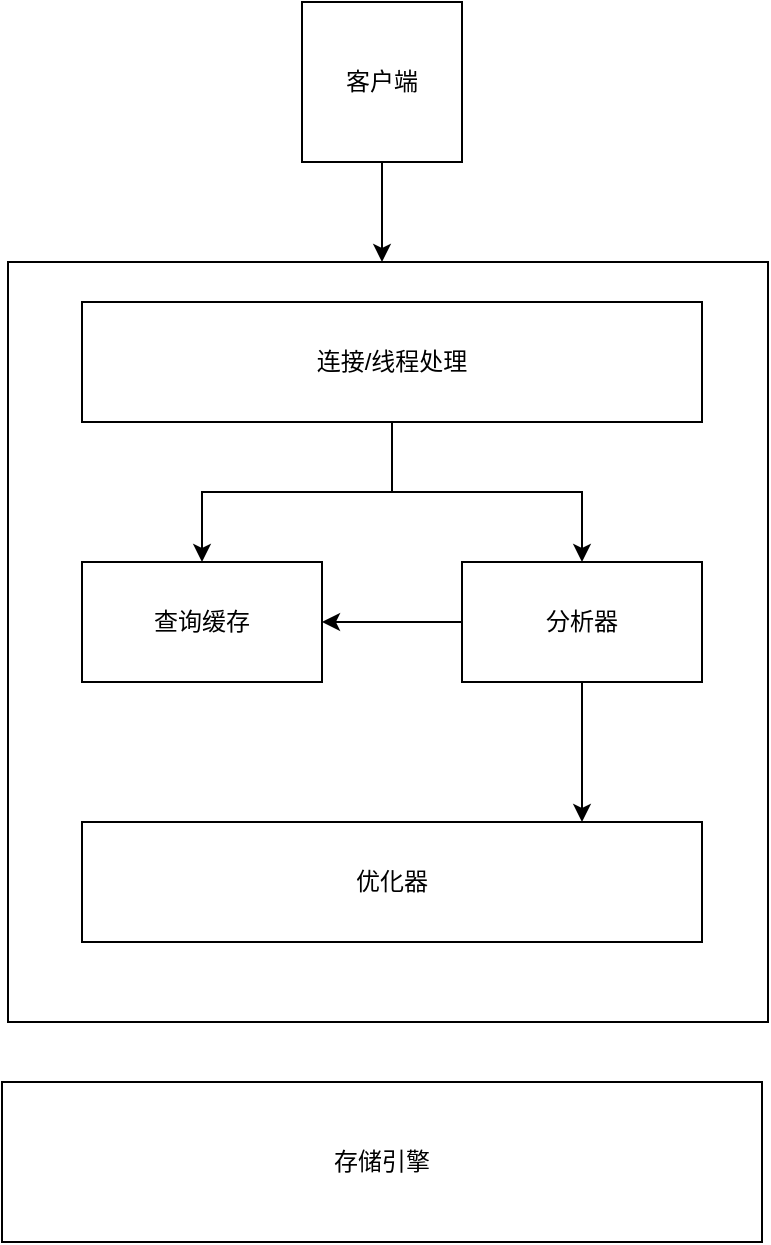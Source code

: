 <mxfile version="10.6.5" type="github"><diagram id="LvpJnaKX-QwnZDk5dn1G" name="第 1 页"><mxGraphModel dx="1158" dy="614" grid="1" gridSize="10" guides="1" tooltips="1" connect="1" arrows="1" fold="1" page="1" pageScale="1" pageWidth="827" pageHeight="1169" math="0" shadow="0"><root><mxCell id="0"/><mxCell id="1" parent="0"/><mxCell id="oYEfZkgoSeZ4pVTdkRYX-1" value="" style="whiteSpace=wrap;html=1;aspect=fixed;" vertex="1" parent="1"><mxGeometry x="3" y="130" width="380" height="380" as="geometry"/></mxCell><mxCell id="oYEfZkgoSeZ4pVTdkRYX-2" value="存储引擎" style="rounded=0;whiteSpace=wrap;html=1;" vertex="1" parent="1"><mxGeometry y="540" width="380" height="80" as="geometry"/></mxCell><mxCell id="oYEfZkgoSeZ4pVTdkRYX-3" value="优化器" style="rounded=0;whiteSpace=wrap;html=1;" vertex="1" parent="1"><mxGeometry x="40" y="410" width="310" height="60" as="geometry"/></mxCell><mxCell id="oYEfZkgoSeZ4pVTdkRYX-4" style="edgeStyle=orthogonalEdgeStyle;rounded=0;orthogonalLoop=1;jettySize=auto;html=1;exitX=0.5;exitY=1;exitDx=0;exitDy=0;" edge="1" parent="1" source="oYEfZkgoSeZ4pVTdkRYX-5"><mxGeometry relative="1" as="geometry"><mxPoint x="190" y="130" as="targetPoint"/></mxGeometry></mxCell><mxCell id="oYEfZkgoSeZ4pVTdkRYX-5" value="客户端" style="whiteSpace=wrap;html=1;aspect=fixed;" vertex="1" parent="1"><mxGeometry x="150" width="80" height="80" as="geometry"/></mxCell><mxCell id="oYEfZkgoSeZ4pVTdkRYX-6" style="edgeStyle=orthogonalEdgeStyle;rounded=0;orthogonalLoop=1;jettySize=auto;html=1;entryX=0.5;entryY=0;entryDx=0;entryDy=0;" edge="1" parent="1" source="oYEfZkgoSeZ4pVTdkRYX-8" target="oYEfZkgoSeZ4pVTdkRYX-9"><mxGeometry relative="1" as="geometry"/></mxCell><mxCell id="oYEfZkgoSeZ4pVTdkRYX-7" style="edgeStyle=orthogonalEdgeStyle;rounded=0;orthogonalLoop=1;jettySize=auto;html=1;" edge="1" parent="1" source="oYEfZkgoSeZ4pVTdkRYX-8" target="oYEfZkgoSeZ4pVTdkRYX-12"><mxGeometry relative="1" as="geometry"/></mxCell><mxCell id="oYEfZkgoSeZ4pVTdkRYX-8" value="连接/线程处理" style="rounded=0;whiteSpace=wrap;html=1;" vertex="1" parent="1"><mxGeometry x="40" y="150" width="310" height="60" as="geometry"/></mxCell><mxCell id="oYEfZkgoSeZ4pVTdkRYX-9" value="查询缓存" style="rounded=0;whiteSpace=wrap;html=1;" vertex="1" parent="1"><mxGeometry x="40" y="280" width="120" height="60" as="geometry"/></mxCell><mxCell id="oYEfZkgoSeZ4pVTdkRYX-10" value="" style="edgeStyle=orthogonalEdgeStyle;rounded=0;orthogonalLoop=1;jettySize=auto;html=1;" edge="1" parent="1" source="oYEfZkgoSeZ4pVTdkRYX-12" target="oYEfZkgoSeZ4pVTdkRYX-3"><mxGeometry relative="1" as="geometry"><Array as="points"><mxPoint x="290" y="400"/><mxPoint x="290" y="400"/></Array></mxGeometry></mxCell><mxCell id="oYEfZkgoSeZ4pVTdkRYX-11" style="edgeStyle=orthogonalEdgeStyle;rounded=0;orthogonalLoop=1;jettySize=auto;html=1;entryX=1;entryY=0.5;entryDx=0;entryDy=0;" edge="1" parent="1" source="oYEfZkgoSeZ4pVTdkRYX-12" target="oYEfZkgoSeZ4pVTdkRYX-9"><mxGeometry relative="1" as="geometry"/></mxCell><mxCell id="oYEfZkgoSeZ4pVTdkRYX-12" value="分析器" style="rounded=0;whiteSpace=wrap;html=1;" vertex="1" parent="1"><mxGeometry x="230" y="280" width="120" height="60" as="geometry"/></mxCell></root></mxGraphModel></diagram></mxfile>